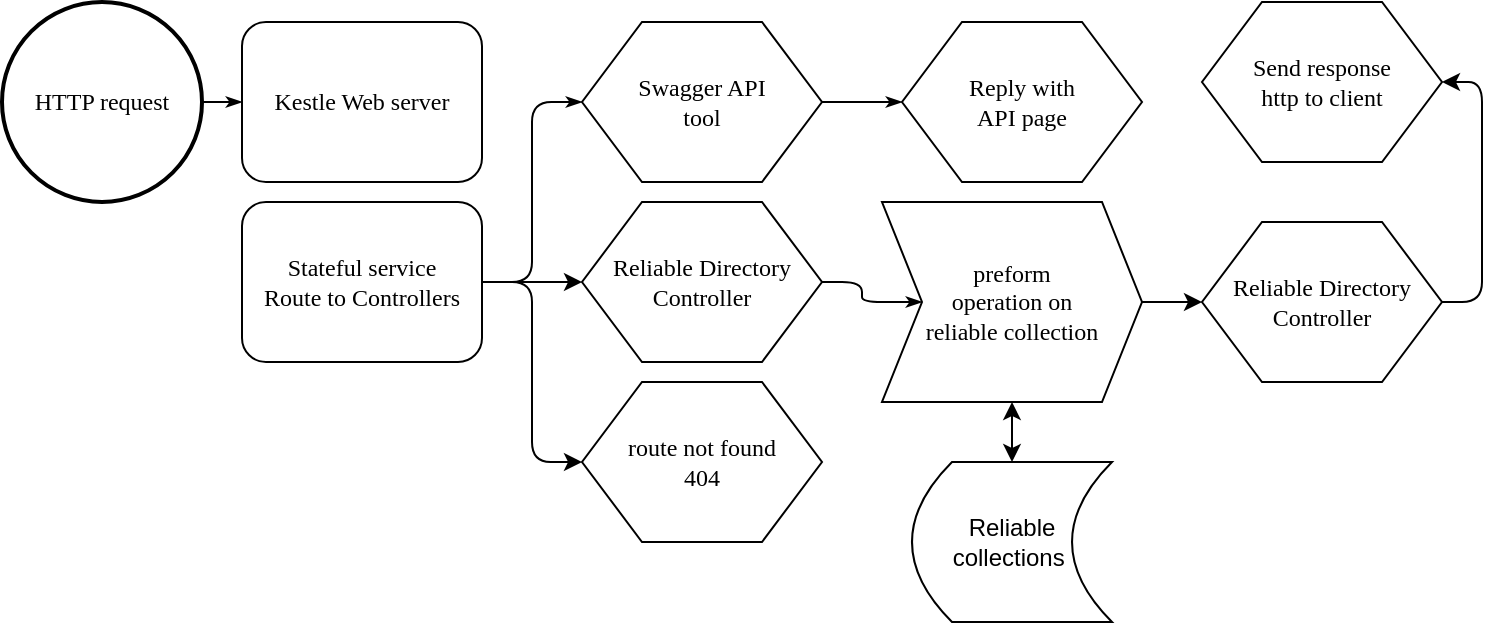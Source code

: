 <mxfile version="15.2.7" type="device"><diagram name="Page-1" id="8ce9d11a-91a2-4d17-14d8-a56ed91bf033"><mxGraphModel dx="1422" dy="697" grid="1" gridSize="10" guides="1" tooltips="1" connect="1" arrows="1" fold="1" page="1" pageScale="1" pageWidth="1100" pageHeight="850" background="none" math="0" shadow="0"><root><mxCell id="0"/><mxCell id="1" parent="0"/><mxCell id="17ea667e15c223fc-28" style="edgeStyle=orthogonalEdgeStyle;rounded=1;html=1;labelBackgroundColor=none;startArrow=none;startFill=0;startSize=5;endArrow=classicThin;endFill=1;endSize=5;jettySize=auto;orthogonalLoop=1;strokeWidth=1;fontFamily=Verdana;fontSize=8;exitX=1;exitY=0.5;exitDx=0;exitDy=0;exitPerimeter=0;" parent="1" source="b3JOJWocQ4jZE90C0LzX-9" target="17ea667e15c223fc-2" edge="1"><mxGeometry relative="1" as="geometry"><mxPoint x="60" y="110" as="sourcePoint"/></mxGeometry></mxCell><mxCell id="17ea667e15c223fc-2" value="Kestle Web server" style="rounded=1;whiteSpace=wrap;html=1;shadow=0;labelBackgroundColor=none;strokeWidth=1;fontFamily=Verdana;fontSize=12;align=center;" parent="1" vertex="1"><mxGeometry x="130" y="20" width="120" height="80" as="geometry"/></mxCell><mxCell id="17ea667e15c223fc-31" style="edgeStyle=orthogonalEdgeStyle;rounded=1;html=1;labelBackgroundColor=none;startArrow=none;startFill=0;startSize=5;endArrow=classicThin;endFill=1;endSize=5;jettySize=auto;orthogonalLoop=1;strokeWidth=1;fontFamily=Verdana;fontSize=8;exitX=1;exitY=0.5;exitDx=0;exitDy=0;entryX=0;entryY=0.5;entryDx=0;entryDy=0;" parent="1" source="b3JOJWocQ4jZE90C0LzX-1" target="17ea667e15c223fc-4" edge="1"><mxGeometry relative="1" as="geometry"><mxPoint x="250.0" y="150" as="sourcePoint"/></mxGeometry></mxCell><mxCell id="17ea667e15c223fc-39" style="edgeStyle=orthogonalEdgeStyle;rounded=1;html=1;labelBackgroundColor=none;startArrow=none;startFill=0;startSize=5;endArrow=classicThin;endFill=1;endSize=5;jettySize=auto;orthogonalLoop=1;strokeWidth=1;fontFamily=Verdana;fontSize=8;entryX=0;entryY=0.5;entryDx=0;entryDy=0;" parent="1" source="17ea667e15c223fc-4" target="b3JOJWocQ4jZE90C0LzX-3" edge="1"><mxGeometry relative="1" as="geometry"><mxPoint x="40" y="520" as="targetPoint"/></mxGeometry></mxCell><mxCell id="17ea667e15c223fc-4" value="Swagger API&lt;br&gt;tool" style="shape=hexagon;perimeter=hexagonPerimeter;whiteSpace=wrap;html=1;rounded=0;shadow=0;labelBackgroundColor=none;strokeWidth=1;fontFamily=Verdana;fontSize=12;align=center;" parent="1" vertex="1"><mxGeometry x="300" y="20" width="120" height="80" as="geometry"/></mxCell><mxCell id="17ea667e15c223fc-36" style="edgeStyle=orthogonalEdgeStyle;rounded=1;html=1;labelBackgroundColor=none;startArrow=none;startFill=0;startSize=5;endArrow=classicThin;endFill=1;endSize=5;jettySize=auto;orthogonalLoop=1;strokeWidth=1;fontFamily=Verdana;fontSize=8;entryX=0;entryY=0.5;entryDx=0;entryDy=0;" parent="1" source="17ea667e15c223fc-5" target="b3JOJWocQ4jZE90C0LzX-11" edge="1"><mxGeometry relative="1" as="geometry"><mxPoint x="270" y="480" as="targetPoint"/></mxGeometry></mxCell><mxCell id="17ea667e15c223fc-5" value="Reliable Directory&lt;br&gt;Controller" style="shape=hexagon;perimeter=hexagonPerimeter;whiteSpace=wrap;html=1;rounded=0;shadow=0;labelBackgroundColor=none;strokeWidth=1;fontFamily=Verdana;fontSize=12;align=center;" parent="1" vertex="1"><mxGeometry x="300" y="110" width="120" height="80" as="geometry"/></mxCell><mxCell id="17ea667e15c223fc-11" value="route not found&lt;br&gt;404" style="shape=hexagon;perimeter=hexagonPerimeter;whiteSpace=wrap;html=1;rounded=0;shadow=0;labelBackgroundColor=none;strokeWidth=1;fontFamily=Verdana;fontSize=12;align=center;" parent="1" vertex="1"><mxGeometry x="300" y="200" width="120" height="80" as="geometry"/></mxCell><mxCell id="b3JOJWocQ4jZE90C0LzX-17" style="edgeStyle=orthogonalEdgeStyle;rounded=1;orthogonalLoop=1;jettySize=auto;html=1;entryX=0;entryY=0.5;entryDx=0;entryDy=0;startArrow=none;startFill=0;" edge="1" parent="1" source="b3JOJWocQ4jZE90C0LzX-1" target="17ea667e15c223fc-5"><mxGeometry relative="1" as="geometry"/></mxCell><mxCell id="b3JOJWocQ4jZE90C0LzX-18" style="edgeStyle=orthogonalEdgeStyle;rounded=1;orthogonalLoop=1;jettySize=auto;html=1;entryX=0;entryY=0.5;entryDx=0;entryDy=0;startArrow=none;startFill=0;" edge="1" parent="1" source="b3JOJWocQ4jZE90C0LzX-1" target="17ea667e15c223fc-11"><mxGeometry relative="1" as="geometry"/></mxCell><mxCell id="b3JOJWocQ4jZE90C0LzX-1" value="Stateful service&lt;br&gt;Route to Controllers" style="rounded=1;whiteSpace=wrap;html=1;shadow=0;labelBackgroundColor=none;strokeWidth=1;fontFamily=Verdana;fontSize=12;align=center;" vertex="1" parent="1"><mxGeometry x="130" y="110" width="120" height="80" as="geometry"/></mxCell><mxCell id="b3JOJWocQ4jZE90C0LzX-3" value="Reply with&lt;br&gt;API page" style="shape=hexagon;perimeter=hexagonPerimeter;whiteSpace=wrap;html=1;rounded=0;shadow=0;labelBackgroundColor=none;strokeWidth=1;fontFamily=Verdana;fontSize=12;align=center;" vertex="1" parent="1"><mxGeometry x="460" y="20" width="120" height="80" as="geometry"/></mxCell><mxCell id="b3JOJWocQ4jZE90C0LzX-21" style="edgeStyle=orthogonalEdgeStyle;rounded=1;orthogonalLoop=1;jettySize=auto;html=1;exitX=1;exitY=0.5;exitDx=0;exitDy=0;entryX=1;entryY=0.5;entryDx=0;entryDy=0;startArrow=none;startFill=0;" edge="1" parent="1" source="b3JOJWocQ4jZE90C0LzX-5" target="b3JOJWocQ4jZE90C0LzX-7"><mxGeometry relative="1" as="geometry"><mxPoint x="770" y="90" as="targetPoint"/></mxGeometry></mxCell><mxCell id="b3JOJWocQ4jZE90C0LzX-5" value="Reliable Directory&lt;br&gt;Controller" style="shape=hexagon;perimeter=hexagonPerimeter;whiteSpace=wrap;html=1;rounded=0;shadow=0;labelBackgroundColor=none;strokeWidth=1;fontFamily=Verdana;fontSize=12;align=center;" vertex="1" parent="1"><mxGeometry x="610" y="120" width="120" height="80" as="geometry"/></mxCell><mxCell id="b3JOJWocQ4jZE90C0LzX-7" value="Send response&lt;br&gt;http to client" style="shape=hexagon;perimeter=hexagonPerimeter;whiteSpace=wrap;html=1;rounded=0;shadow=0;labelBackgroundColor=none;strokeWidth=1;fontFamily=Verdana;fontSize=12;align=center;" vertex="1" parent="1"><mxGeometry x="610" y="10" width="120" height="80" as="geometry"/></mxCell><mxCell id="b3JOJWocQ4jZE90C0LzX-9" value="&lt;span style=&quot;font-family: &amp;#34;verdana&amp;#34;&quot;&gt;HTTP request&lt;/span&gt;" style="strokeWidth=2;html=1;shape=mxgraph.flowchart.start_2;whiteSpace=wrap;" vertex="1" parent="1"><mxGeometry x="10" y="10" width="100" height="100" as="geometry"/></mxCell><mxCell id="b3JOJWocQ4jZE90C0LzX-14" style="edgeStyle=orthogonalEdgeStyle;rounded=0;orthogonalLoop=1;jettySize=auto;html=1;entryX=0.5;entryY=0;entryDx=0;entryDy=0;startArrow=classic;startFill=1;" edge="1" parent="1" source="b3JOJWocQ4jZE90C0LzX-11" target="b3JOJWocQ4jZE90C0LzX-12"><mxGeometry relative="1" as="geometry"/></mxCell><mxCell id="b3JOJWocQ4jZE90C0LzX-20" style="edgeStyle=orthogonalEdgeStyle;rounded=1;orthogonalLoop=1;jettySize=auto;html=1;entryX=0;entryY=0.5;entryDx=0;entryDy=0;startArrow=none;startFill=0;" edge="1" parent="1" source="b3JOJWocQ4jZE90C0LzX-11" target="b3JOJWocQ4jZE90C0LzX-5"><mxGeometry relative="1" as="geometry"/></mxCell><mxCell id="b3JOJWocQ4jZE90C0LzX-11" value="&lt;font face=&quot;verdana&quot;&gt;preform &lt;br&gt;operation on &lt;br&gt;reliable collection&lt;/font&gt;" style="shape=step;perimeter=stepPerimeter;whiteSpace=wrap;html=1;fixedSize=1;" vertex="1" parent="1"><mxGeometry x="450" y="110" width="130" height="100" as="geometry"/></mxCell><mxCell id="b3JOJWocQ4jZE90C0LzX-12" value="Reliable collections&amp;nbsp;" style="shape=dataStorage;whiteSpace=wrap;html=1;fixedSize=1;" vertex="1" parent="1"><mxGeometry x="465" y="240" width="100" height="80" as="geometry"/></mxCell></root></mxGraphModel></diagram></mxfile>